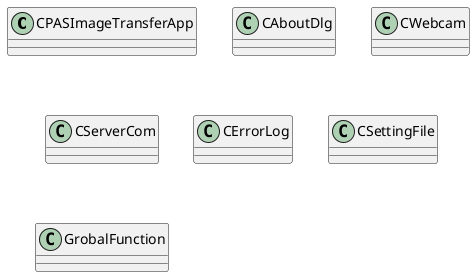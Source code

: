 @startuml

class CPASImageTransferApp

class CAboutDlg

class CWebcam

class CServerCom

class CErrorLog

class CSettingFile

class GrobalFunction

@enduml